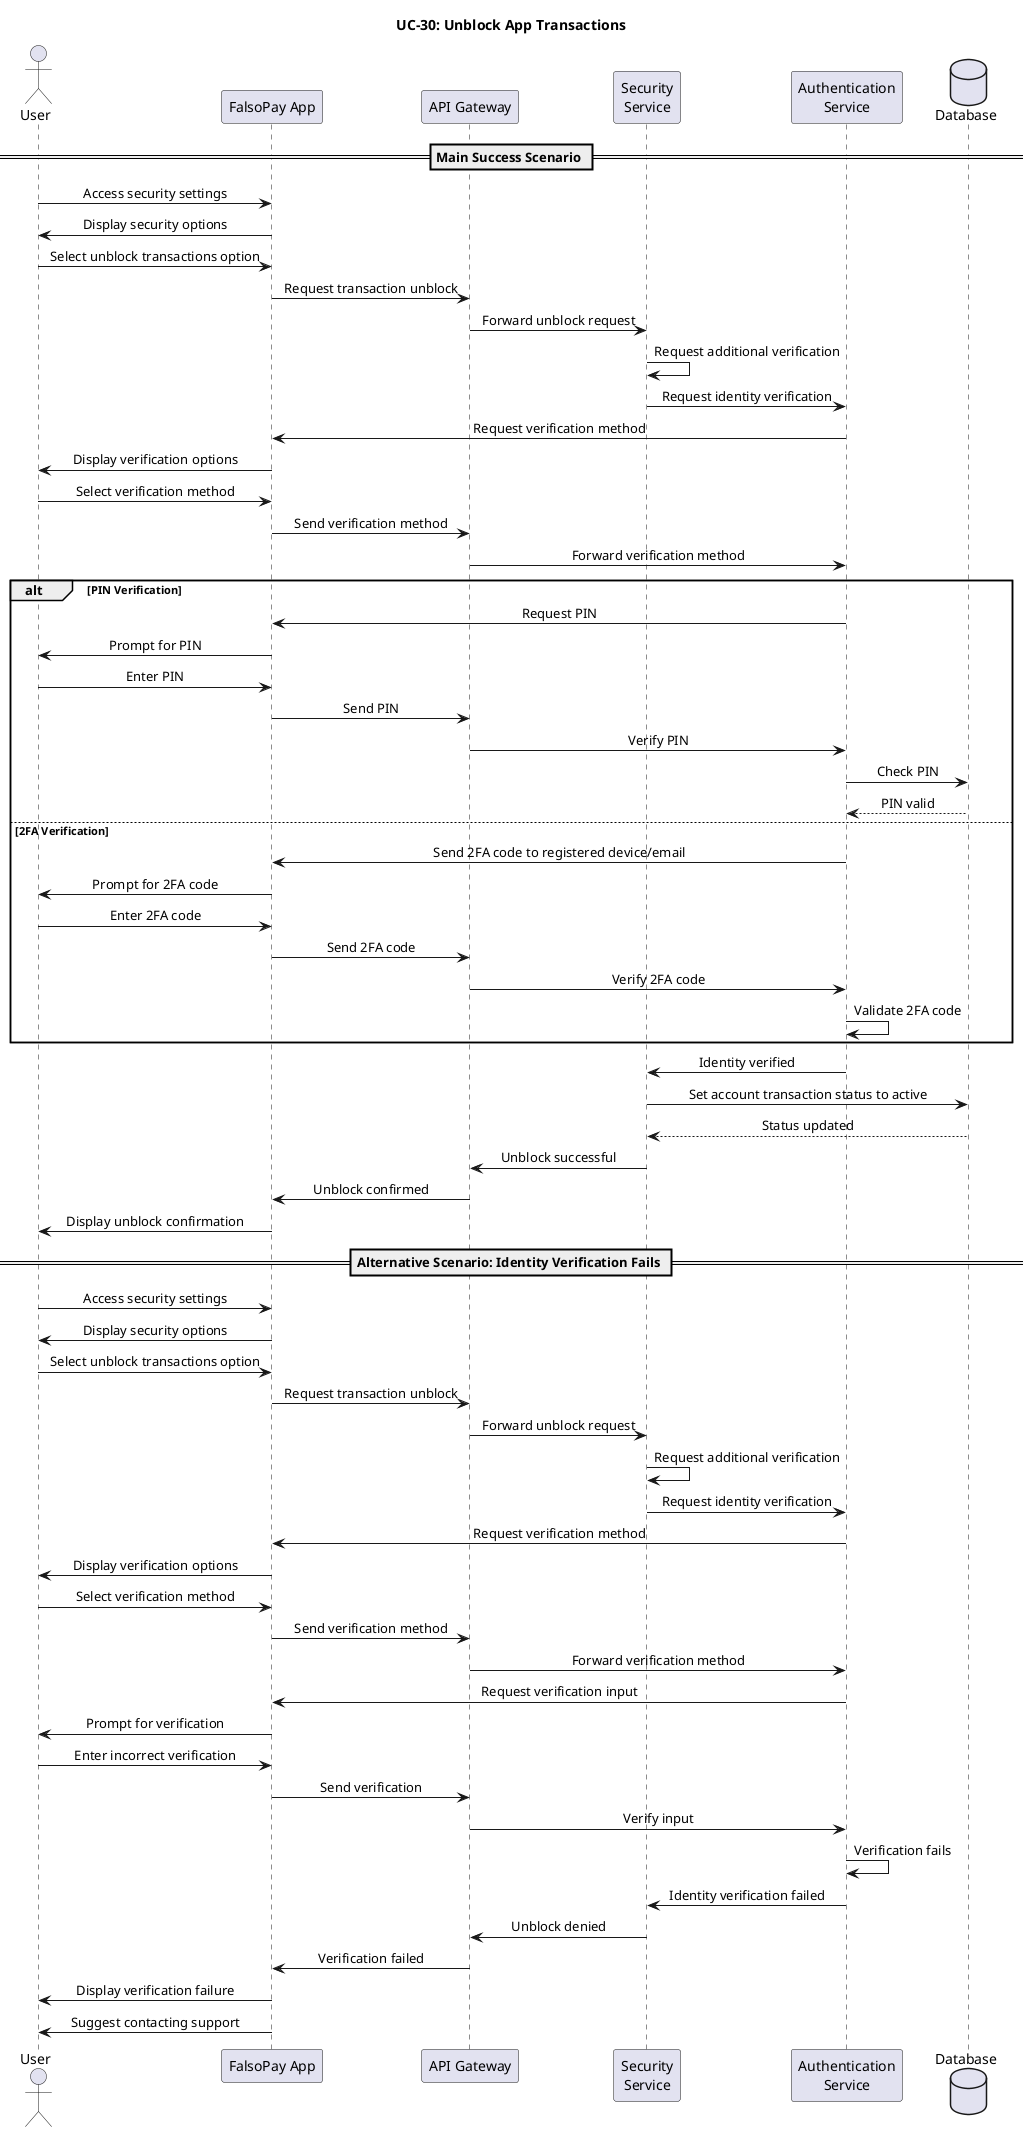 @startuml UC30-UnblockAppTransactions

skinparam sequenceMessageAlign center
skinparam backgroundColor white
skinparam handwritten false

title "UC-30: Unblock App Transactions"

actor "User" as user
participant "FalsoPay App" as app
participant "API Gateway" as gateway
participant "Security\nService" as securityService
participant "Authentication\nService" as authService
database "Database" as db

== Main Success Scenario ==

user -> app: Access security settings
app -> user: Display security options

user -> app: Select unblock transactions option
app -> gateway: Request transaction unblock
gateway -> securityService: Forward unblock request

securityService -> securityService: Request additional verification
securityService -> authService: Request identity verification
authService -> app: Request verification method

app -> user: Display verification options
user -> app: Select verification method
app -> gateway: Send verification method
gateway -> authService: Forward verification method

alt PIN Verification
    authService -> app: Request PIN
    app -> user: Prompt for PIN
    user -> app: Enter PIN
    app -> gateway: Send PIN
    gateway -> authService: Verify PIN
    authService -> db: Check PIN
    db --> authService: PIN valid
else 2FA Verification
    authService -> app: Send 2FA code to registered device/email
    app -> user: Prompt for 2FA code
    user -> app: Enter 2FA code
    app -> gateway: Send 2FA code
    gateway -> authService: Verify 2FA code
    authService -> authService: Validate 2FA code
end

authService -> securityService: Identity verified
securityService -> db: Set account transaction status to active
db --> securityService: Status updated

securityService -> gateway: Unblock successful
gateway -> app: Unblock confirmed
app -> user: Display unblock confirmation

== Alternative Scenario: Identity Verification Fails ==

user -> app: Access security settings
app -> user: Display security options

user -> app: Select unblock transactions option
app -> gateway: Request transaction unblock
gateway -> securityService: Forward unblock request

securityService -> securityService: Request additional verification
securityService -> authService: Request identity verification
authService -> app: Request verification method

app -> user: Display verification options
user -> app: Select verification method
app -> gateway: Send verification method
gateway -> authService: Forward verification method

authService -> app: Request verification input
app -> user: Prompt for verification
user -> app: Enter incorrect verification
app -> gateway: Send verification
gateway -> authService: Verify input
authService -> authService: Verification fails

authService -> securityService: Identity verification failed
securityService -> gateway: Unblock denied
gateway -> app: Verification failed
app -> user: Display verification failure
app -> user: Suggest contacting support

@enduml 